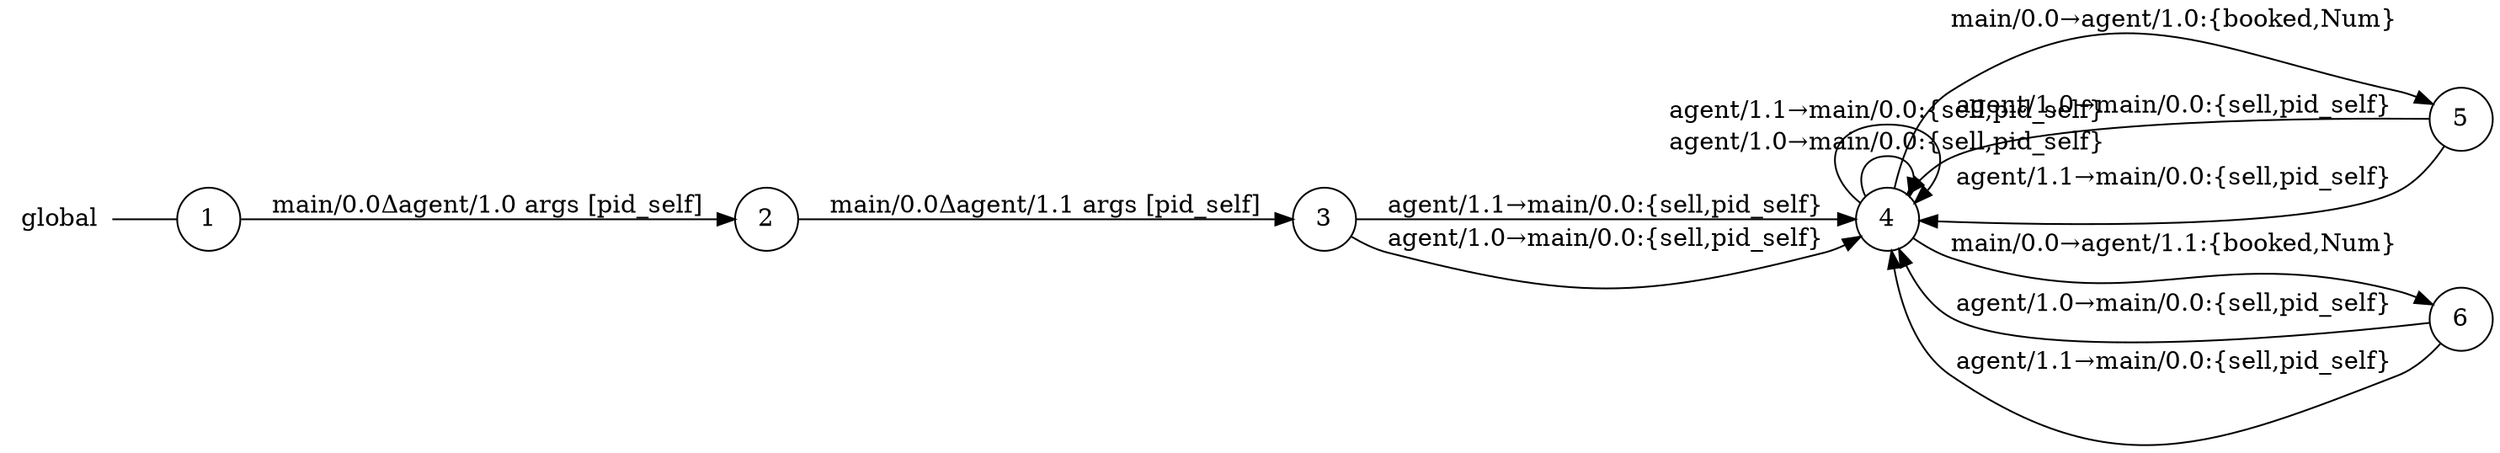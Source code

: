 digraph global {
	rankdir="LR";
	n_0 [label="global", shape="plaintext"];
	n_1 [id="5", shape=circle, label="5"];
	n_2 [id="6", shape=circle, label="6"];
	n_3 [id="1", shape=circle, label="1"];
	n_0 -> n_3 [arrowhead=none];
	n_4 [id="2", shape=circle, label="2"];
	n_5 [id="4", shape=circle, label="4"];
	n_6 [id="3", shape=circle, label="3"];

	n_3 -> n_4 [id="[$e|0]", label="main/0.0Δagent/1.0 args [pid_self]"];
	n_1 -> n_5 [id="[$e|9]", label="agent/1.0→main/0.0:{sell,pid_self}"];
	n_5 -> n_1 [id="[$e|5]", label="main/0.0→agent/1.0:{booked,Num}"];
	n_6 -> n_5 [id="[$e|3]", label="agent/1.1→main/0.0:{sell,pid_self}"];
	n_1 -> n_5 [id="[$e|8]", label="agent/1.1→main/0.0:{sell,pid_self}"];
	n_5 -> n_5 [id="[$e|6]", label="agent/1.0→main/0.0:{sell,pid_self}"];
	n_6 -> n_5 [id="[$e|2]", label="agent/1.0→main/0.0:{sell,pid_self}"];
	n_2 -> n_5 [id="[$e|10]", label="agent/1.0→main/0.0:{sell,pid_self}"];
	n_5 -> n_2 [id="[$e|7]", label="main/0.0→agent/1.1:{booked,Num}"];
	n_2 -> n_5 [id="[$e|11]", label="agent/1.1→main/0.0:{sell,pid_self}"];
	n_5 -> n_5 [id="[$e|4]", label="agent/1.1→main/0.0:{sell,pid_self}"];
	n_4 -> n_6 [id="[$e|1]", label="main/0.0Δagent/1.1 args [pid_self]"];
}
